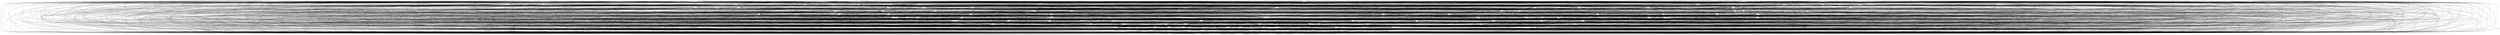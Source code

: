 graph g {0;1;2;3;4;5;6;7;8;9;10;11;12;13;14;15;16;17;18;19;20;21;22;23;24;25;26;27;28;29;30;31;32;33;34;35;36;37;38;39;40;41;42;43;44;45;46;47;48;49;50;51;52;53;54;55;56;57;58;59;60;61;62;63;64;65;66;67;68;69;70;71;72;73;74;75;76;77;78;79;80;81;82;83;84;85;86;87;88;89;90;91;92;93;94;95;96;97;98;99;100;101;102;103;104;105;106;107;108;109;110;111;112;113;114;115;116;117;118;119;120;121;0 -- 11;0 -- 13;0 -- 17;0 -- 18;0 -- 19;0 -- 21;0 -- 22;0 -- 23;0 -- 25;0 -- 26;0 -- 27;0 -- 31;0 -- 33;0 -- 35;0 -- 39;0 -- 40;0 -- 41;0 -- 43;0 -- 44;0 -- 46;0 -- 50;0 -- 51;0 -- 52;0 -- 54;0 -- 56;0 -- 58;0 -- 59;0 -- 60;0 -- 64;0 -- 68;0 -- 72;0 -- 73;0 -- 74;0 -- 76;0 -- 79;0 -- 83;0 -- 84;0 -- 85;0 -- 87;0 -- 90;0 -- 94;0 -- 95;0 -- 96;0 -- 98;0 -- 100;0 -- 102;0 -- 103;0 -- 104;0 -- 108;0 -- 112;0 -- 116;0 -- 117;0 -- 118;0 -- 120;0 -- 121;1 -- 11;1 -- 12;1 -- 14;1 -- 18;1 -- 19;1 -- 20;1 -- 23;1 -- 24;1 -- 26;1 -- 27;1 -- 28;1 -- 32;1 -- 33;1 -- 34;1 -- 36;1 -- 40;1 -- 41;1 -- 42;1 -- 44;1 -- 45;1 -- 47;1 -- 51;1 -- 52;1 -- 53;1 -- 57;1 -- 59;1 -- 60;1 -- 61;1 -- 65;1 -- 66;1 -- 69;1 -- 73;1 -- 74;1 -- 75;1 -- 77;1 -- 80;1 -- 84;1 -- 85;1 -- 86;1 -- 88;1 -- 91;1 -- 95;1 -- 96;1 -- 97;1 -- 101;1 -- 103;1 -- 104;1 -- 105;1 -- 109;1 -- 110;1 -- 113;1 -- 117;1 -- 118;1 -- 119;1 -- 121;2 -- 12;2 -- 13;2 -- 15;2 -- 19;2 -- 20;2 -- 21;2 -- 22;2 -- 24;2 -- 25;2 -- 27;2 -- 28;2 -- 29;2 -- 34;2 -- 35;2 -- 37;2 -- 41;2 -- 42;2 -- 43;2 -- 45;2 -- 46;2 -- 48;2 -- 52;2 -- 53;2 -- 54;2 -- 55;2 -- 58;2 -- 60;2 -- 61;2 -- 62;2 -- 67;2 -- 70;2 -- 74;2 -- 75;2 -- 76;2 -- 78;2 -- 81;2 -- 85;2 -- 86;2 -- 87;2 -- 89;2 -- 92;2 -- 96;2 -- 97;2 -- 98;2 -- 99;2 -- 102;2 -- 104;2 -- 105;2 -- 106;2 -- 111;2 -- 114;2 -- 118;2 -- 119;2 -- 120;2 -- 121;3 -- 11;3 -- 13;3 -- 14;3 -- 16;3 -- 20;3 -- 21;3 -- 23;3 -- 25;3 -- 26;3 -- 28;3 -- 29;3 -- 30;3 -- 33;3 -- 35;3 -- 36;3 -- 38;3 -- 42;3 -- 43;3 -- 44;3 -- 46;3 -- 47;3 -- 49;3 -- 53;3 -- 54;3 -- 56;3 -- 59;3 -- 61;3 -- 62;3 -- 63;3 -- 66;3 -- 68;3 -- 71;3 -- 75;3 -- 76;3 -- 77;3 -- 79;3 -- 82;3 -- 86;3 -- 87;3 -- 88;3 -- 90;3 -- 93;3 -- 97;3 -- 98;3 -- 100;3 -- 103;3 -- 105;3 -- 106;3 -- 107;3 -- 110;3 -- 112;3 -- 115;3 -- 119;3 -- 120;3 -- 121;4 -- 11;4 -- 12;4 -- 14;4 -- 15;4 -- 17;4 -- 21;4 -- 24;4 -- 26;4 -- 27;4 -- 29;4 -- 30;4 -- 31;4 -- 33;4 -- 34;4 -- 36;4 -- 37;4 -- 39;4 -- 43;4 -- 44;4 -- 45;4 -- 47;4 -- 48;4 -- 50;4 -- 54;4 -- 57;4 -- 60;4 -- 62;4 -- 63;4 -- 64;4 -- 66;4 -- 67;4 -- 69;4 -- 72;4 -- 76;4 -- 77;4 -- 78;4 -- 80;4 -- 83;4 -- 87;4 -- 88;4 -- 89;4 -- 91;4 -- 94;4 -- 98;4 -- 101;4 -- 104;4 -- 106;4 -- 107;4 -- 108;4 -- 110;4 -- 111;4 -- 113;4 -- 116;4 -- 120;4 -- 121;5 -- 11;5 -- 12;5 -- 13;5 -- 15;5 -- 16;5 -- 18;5 -- 25;5 -- 27;5 -- 28;5 -- 30;5 -- 31;5 -- 32;5 -- 33;5 -- 34;5 -- 35;5 -- 37;5 -- 38;5 -- 40;5 -- 44;5 -- 45;5 -- 46;5 -- 48;5 -- 49;5 -- 51;5 -- 58;5 -- 61;5 -- 63;5 -- 64;5 -- 65;5 -- 66;5 -- 67;5 -- 68;5 -- 70;5 -- 73;5 -- 77;5 -- 78;5 -- 79;5 -- 81;5 -- 84;5 -- 88;5 -- 89;5 -- 90;5 -- 92;5 -- 95;5 -- 102;5 -- 105;5 -- 107;5 -- 108;5 -- 109;5 -- 110;5 -- 111;5 -- 112;5 -- 114;5 -- 117;5 -- 121;6 -- 12;6 -- 13;6 -- 14;6 -- 16;6 -- 17;6 -- 19;6 -- 22;6 -- 26;6 -- 28;6 -- 29;6 -- 31;6 -- 32;6 -- 34;6 -- 35;6 -- 36;6 -- 38;6 -- 39;6 -- 41;6 -- 45;6 -- 46;6 -- 47;6 -- 49;6 -- 50;6 -- 52;6 -- 55;6 -- 59;6 -- 62;6 -- 64;6 -- 65;6 -- 67;6 -- 68;6 -- 69;6 -- 71;6 -- 74;6 -- 78;6 -- 79;6 -- 80;6 -- 82;6 -- 85;6 -- 89;6 -- 90;6 -- 91;6 -- 93;6 -- 96;6 -- 99;6 -- 103;6 -- 106;6 -- 108;6 -- 109;6 -- 111;6 -- 112;6 -- 113;6 -- 115;6 -- 118;6 -- 121;7 -- 13;7 -- 14;7 -- 15;7 -- 17;7 -- 18;7 -- 20;7 -- 22;7 -- 23;7 -- 27;7 -- 29;7 -- 30;7 -- 32;7 -- 35;7 -- 36;7 -- 37;7 -- 39;7 -- 40;7 -- 42;7 -- 46;7 -- 47;7 -- 48;7 -- 50;7 -- 51;7 -- 53;7 -- 55;7 -- 56;7 -- 60;7 -- 63;7 -- 65;7 -- 68;7 -- 69;7 -- 70;7 -- 72;7 -- 75;7 -- 79;7 -- 80;7 -- 81;7 -- 83;7 -- 86;7 -- 90;7 -- 91;7 -- 92;7 -- 94;7 -- 97;7 -- 99;7 -- 100;7 -- 104;7 -- 107;7 -- 109;7 -- 112;7 -- 113;7 -- 114;7 -- 116;7 -- 119;7 -- 121;8 -- 14;8 -- 15;8 -- 16;8 -- 18;8 -- 19;8 -- 21;8 -- 22;8 -- 23;8 -- 24;8 -- 28;8 -- 30;8 -- 31;8 -- 36;8 -- 37;8 -- 38;8 -- 40;8 -- 41;8 -- 43;8 -- 47;8 -- 48;8 -- 49;8 -- 51;8 -- 52;8 -- 54;8 -- 55;8 -- 56;8 -- 57;8 -- 61;8 -- 64;8 -- 69;8 -- 70;8 -- 71;8 -- 73;8 -- 76;8 -- 80;8 -- 81;8 -- 82;8 -- 84;8 -- 87;8 -- 91;8 -- 92;8 -- 93;8 -- 95;8 -- 98;8 -- 99;8 -- 100;8 -- 101;8 -- 105;8 -- 108;8 -- 113;8 -- 114;8 -- 115;8 -- 117;8 -- 120;8 -- 121;9 -- 11;9 -- 15;9 -- 16;9 -- 17;9 -- 19;9 -- 20;9 -- 23;9 -- 24;9 -- 25;9 -- 29;9 -- 31;9 -- 32;9 -- 33;9 -- 37;9 -- 38;9 -- 39;9 -- 41;9 -- 42;9 -- 44;9 -- 48;9 -- 49;9 -- 50;9 -- 52;9 -- 53;9 -- 56;9 -- 57;9 -- 58;9 -- 62;9 -- 65;9 -- 66;9 -- 70;9 -- 71;9 -- 72;9 -- 74;9 -- 77;9 -- 81;9 -- 82;9 -- 83;9 -- 85;9 -- 88;9 -- 92;9 -- 93;9 -- 94;9 -- 96;9 -- 100;9 -- 101;9 -- 102;9 -- 106;9 -- 109;9 -- 110;9 -- 114;9 -- 115;9 -- 116;9 -- 118;9 -- 121;10 -- 12;10 -- 16;10 -- 17;10 -- 18;10 -- 20;10 -- 21;10 -- 22;10 -- 24;10 -- 25;10 -- 26;10 -- 30;10 -- 32;10 -- 34;10 -- 38;10 -- 39;10 -- 40;10 -- 42;10 -- 43;10 -- 45;10 -- 49;10 -- 50;10 -- 51;10 -- 53;10 -- 54;10 -- 55;10 -- 57;10 -- 58;10 -- 59;10 -- 63;10 -- 67;10 -- 71;10 -- 72;10 -- 73;10 -- 75;10 -- 78;10 -- 82;10 -- 83;10 -- 84;10 -- 86;10 -- 89;10 -- 93;10 -- 94;10 -- 95;10 -- 97;10 -- 99;10 -- 101;10 -- 102;10 -- 103;10 -- 107;10 -- 111;10 -- 115;10 -- 116;10 -- 117;10 -- 119;10 -- 121;11 -- 22;11 -- 24;11 -- 28;11 -- 29;11 -- 30;11 -- 32;11 -- 33;11 -- 34;11 -- 36;11 -- 37;11 -- 38;11 -- 42;11 -- 44;11 -- 46;11 -- 50;11 -- 51;11 -- 52;11 -- 54;11 -- 56;11 -- 58;11 -- 59;11 -- 60;11 -- 64;11 -- 67;11 -- 69;11 -- 70;11 -- 71;11 -- 75;11 -- 79;11 -- 83;11 -- 84;11 -- 85;11 -- 87;11 -- 90;11 -- 94;11 -- 95;11 -- 96;11 -- 98;11 -- 101;11 -- 105;11 -- 106;11 -- 107;11 -- 109;11 -- 111;11 -- 113;11 -- 114;11 -- 115;11 -- 119;11 -- 121;12 -- 22;12 -- 23;12 -- 25;12 -- 29;12 -- 30;12 -- 31;12 -- 34;12 -- 35;12 -- 37;12 -- 38;12 -- 39;12 -- 43;12 -- 44;12 -- 45;12 -- 47;12 -- 51;12 -- 52;12 -- 53;12 -- 57;12 -- 59;12 -- 60;12 -- 61;12 -- 65;12 -- 68;12 -- 70;12 -- 71;12 -- 72;12 -- 76;12 -- 77;12 -- 80;12 -- 84;12 -- 85;12 -- 86;12 -- 88;12 -- 91;12 -- 95;12 -- 96;12 -- 97;12 -- 99;12 -- 102;12 -- 106;12 -- 107;12 -- 108;12 -- 112;12 -- 114;12 -- 115;12 -- 116;12 -- 120;12 -- 121;13 -- 23;13 -- 24;13 -- 26;13 -- 30;13 -- 31;13 -- 32;13 -- 33;13 -- 35;13 -- 36;13 -- 38;13 -- 39;13 -- 40;13 -- 45;13 -- 46;13 -- 48;13 -- 52;13 -- 53;13 -- 54;13 -- 55;13 -- 58;13 -- 60;13 -- 61;13 -- 62;13 -- 66;13 -- 69;13 -- 71;13 -- 72;13 -- 73;13 -- 78;13 -- 81;13 -- 85;13 -- 86;13 -- 87;13 -- 89;13 -- 92;13 -- 96;13 -- 97;13 -- 98;13 -- 100;13 -- 103;13 -- 107;13 -- 108;13 -- 109;13 -- 110;13 -- 113;13 -- 115;13 -- 116;13 -- 117;13 -- 121;14 -- 22;14 -- 24;14 -- 25;14 -- 27;14 -- 31;14 -- 32;14 -- 34;14 -- 36;14 -- 37;14 -- 39;14 -- 40;14 -- 41;14 -- 44;14 -- 46;14 -- 47;14 -- 49;14 -- 53;14 -- 54;14 -- 56;14 -- 59;14 -- 61;14 -- 62;14 -- 63;14 -- 67;14 -- 70;14 -- 72;14 -- 73;14 -- 74;14 -- 77;14 -- 79;14 -- 82;14 -- 86;14 -- 87;14 -- 88;14 -- 90;14 -- 93;14 -- 97;14 -- 98;14 -- 99;14 -- 101;14 -- 104;14 -- 108;14 -- 109;14 -- 111;14 -- 114;14 -- 116;14 -- 117;14 -- 118;14 -- 121;15 -- 22;15 -- 23;15 -- 25;15 -- 26;15 -- 28;15 -- 32;15 -- 35;15 -- 37;15 -- 38;15 -- 40;15 -- 41;15 -- 42;15 -- 44;15 -- 45;15 -- 47;15 -- 48;15 -- 50;15 -- 54;15 -- 57;15 -- 60;15 -- 62;15 -- 63;15 -- 64;15 -- 68;15 -- 71;15 -- 73;15 -- 74;15 -- 75;15 -- 77;15 -- 78;15 -- 80;15 -- 83;15 -- 87;15 -- 88;15 -- 89;15 -- 91;15 -- 94;15 -- 98;15 -- 99;15 -- 100;15 -- 102;15 -- 105;15 -- 109;15 -- 112;15 -- 115;15 -- 117;15 -- 118;15 -- 119;15 -- 121;16 -- 22;16 -- 23;16 -- 24;16 -- 26;16 -- 27;16 -- 29;16 -- 36;16 -- 38;16 -- 39;16 -- 41;16 -- 42;16 -- 43;16 -- 44;16 -- 45;16 -- 46;16 -- 48;16 -- 49;16 -- 51;16 -- 58;16 -- 61;16 -- 63;16 -- 64;16 -- 65;16 -- 69;16 -- 72;16 -- 74;16 -- 75;16 -- 76;16 -- 77;16 -- 78;16 -- 79;16 -- 81;16 -- 84;16 -- 88;16 -- 89;16 -- 90;16 -- 92;16 -- 95;16 -- 99;16 -- 100;16 -- 101;16 -- 103;16 -- 106;16 -- 113;16 -- 116;16 -- 118;16 -- 119;16 -- 120;16 -- 121;17 -- 23;17 -- 24;17 -- 25;17 -- 27;17 -- 28;17 -- 30;17 -- 33;17 -- 37;17 -- 39;17 -- 40;17 -- 42;17 -- 43;17 -- 45;17 -- 46;17 -- 47;17 -- 49;17 -- 50;17 -- 52;17 -- 55;17 -- 59;17 -- 62;17 -- 64;17 -- 65;17 -- 66;17 -- 70;17 -- 73;17 -- 75;17 -- 76;17 -- 78;17 -- 79;17 -- 80;17 -- 82;17 -- 85;17 -- 89;17 -- 90;17 -- 91;17 -- 93;17 -- 96;17 -- 100;17 -- 101;17 -- 102;17 -- 104;17 -- 107;17 -- 110;17 -- 114;17 -- 117;17 -- 119;17 -- 120;17 -- 121;18 -- 24;18 -- 25;18 -- 26;18 -- 28;18 -- 29;18 -- 31;18 -- 33;18 -- 34;18 -- 38;18 -- 40;18 -- 41;18 -- 43;18 -- 46;18 -- 47;18 -- 48;18 -- 50;18 -- 51;18 -- 53;18 -- 55;18 -- 56;18 -- 60;18 -- 63;18 -- 65;18 -- 66;18 -- 67;18 -- 71;18 -- 74;18 -- 76;18 -- 79;18 -- 80;18 -- 81;18 -- 83;18 -- 86;18 -- 90;18 -- 91;18 -- 92;18 -- 94;18 -- 97;18 -- 101;18 -- 102;18 -- 103;18 -- 105;18 -- 108;18 -- 110;18 -- 111;18 -- 115;18 -- 118;18 -- 120;18 -- 121;19 -- 25;19 -- 26;19 -- 27;19 -- 29;19 -- 30;19 -- 32;19 -- 33;19 -- 34;19 -- 35;19 -- 39;19 -- 41;19 -- 42;19 -- 47;19 -- 48;19 -- 49;19 -- 51;19 -- 52;19 -- 54;19 -- 55;19 -- 56;19 -- 57;19 -- 61;19 -- 64;19 -- 66;19 -- 67;19 -- 68;19 -- 72;19 -- 75;19 -- 80;19 -- 81;19 -- 82;19 -- 84;19 -- 87;19 -- 91;19 -- 92;19 -- 93;19 -- 95;19 -- 98;19 -- 102;19 -- 103;19 -- 104;19 -- 106;19 -- 109;19 -- 110;19 -- 111;19 -- 112;19 -- 116;19 -- 119;19 -- 121;20 -- 22;20 -- 26;20 -- 27;20 -- 28;20 -- 30;20 -- 31;20 -- 34;20 -- 35;20 -- 36;20 -- 40;20 -- 42;20 -- 43;20 -- 44;20 -- 48;20 -- 49;20 -- 50;20 -- 52;20 -- 53;20 -- 56;20 -- 57;20 -- 58;20 -- 62;20 -- 65;20 -- 67;20 -- 68;20 -- 69;20 -- 73;20 -- 76;20 -- 77;20 -- 81;20 -- 82;20 -- 83;20 -- 85;20 -- 88;20 -- 92;20 -- 93;20 -- 94;20 -- 96;20 -- 99;20 -- 103;20 -- 104;20 -- 105;20 -- 107;20 -- 111;20 -- 112;20 -- 113;20 -- 117;20 -- 120;20 -- 121;21 -- 23;21 -- 27;21 -- 28;21 -- 29;21 -- 31;21 -- 32;21 -- 33;21 -- 35;21 -- 36;21 -- 37;21 -- 41;21 -- 43;21 -- 45;21 -- 49;21 -- 50;21 -- 51;21 -- 53;21 -- 54;21 -- 55;21 -- 57;21 -- 58;21 -- 59;21 -- 63;21 -- 66;21 -- 68;21 -- 69;21 -- 70;21 -- 74;21 -- 78;21 -- 82;21 -- 83;21 -- 84;21 -- 86;21 -- 89;21 -- 93;21 -- 94;21 -- 95;21 -- 97;21 -- 100;21 -- 104;21 -- 105;21 -- 106;21 -- 108;21 -- 110;21 -- 112;21 -- 113;21 -- 114;21 -- 118;21 -- 121;22 -- 33;22 -- 35;22 -- 39;22 -- 40;22 -- 41;22 -- 43;22 -- 44;22 -- 45;22 -- 47;22 -- 48;22 -- 49;22 -- 53;22 -- 56;22 -- 58;22 -- 59;22 -- 60;22 -- 64;22 -- 67;22 -- 69;22 -- 70;22 -- 71;22 -- 75;22 -- 78;22 -- 80;22 -- 81;22 -- 82;22 -- 86;22 -- 90;22 -- 94;22 -- 95;22 -- 96;22 -- 98;22 -- 101;22 -- 105;22 -- 106;22 -- 107;22 -- 109;22 -- 112;22 -- 116;22 -- 117;22 -- 118;22 -- 120;22 -- 121;23 -- 33;23 -- 34;23 -- 36;23 -- 40;23 -- 41;23 -- 42;23 -- 45;23 -- 46;23 -- 48;23 -- 49;23 -- 50;23 -- 54;23 -- 57;23 -- 59;23 -- 60;23 -- 61;23 -- 65;23 -- 68;23 -- 70;23 -- 71;23 -- 72;23 -- 76;23 -- 79;23 -- 81;23 -- 82;23 -- 83;23 -- 87;23 -- 88;23 -- 91;23 -- 95;23 -- 96;23 -- 97;23 -- 99;23 -- 102;23 -- 106;23 -- 107;23 -- 108;23 -- 110;23 -- 113;23 -- 117;23 -- 118;23 -- 119;23 -- 121;24 -- 34;24 -- 35;24 -- 37;24 -- 41;24 -- 42;24 -- 43;24 -- 44;24 -- 46;24 -- 47;24 -- 49;24 -- 50;24 -- 51;24 -- 55;24 -- 58;24 -- 60;24 -- 61;24 -- 62;24 -- 66;24 -- 69;24 -- 71;24 -- 72;24 -- 73;24 -- 77;24 -- 80;24 -- 82;24 -- 83;24 -- 84;24 -- 89;24 -- 92;24 -- 96;24 -- 97;24 -- 98;24 -- 100;24 -- 103;24 -- 107;24 -- 108;24 -- 109;24 -- 111;24 -- 114;24 -- 118;24 -- 119;24 -- 120;24 -- 121;25 -- 33;25 -- 35;25 -- 36;25 -- 38;25 -- 42;25 -- 43;25 -- 45;25 -- 47;25 -- 48;25 -- 50;25 -- 51;25 -- 52;25 -- 56;25 -- 59;25 -- 61;25 -- 62;25 -- 63;25 -- 67;25 -- 70;25 -- 72;25 -- 73;25 -- 74;25 -- 78;25 -- 81;25 -- 83;25 -- 84;25 -- 85;25 -- 88;25 -- 90;25 -- 93;25 -- 97;25 -- 98;25 -- 99;25 -- 101;25 -- 104;25 -- 108;25 -- 109;25 -- 110;25 -- 112;25 -- 115;25 -- 119;25 -- 120;25 -- 121;26 -- 33;26 -- 34;26 -- 36;26 -- 37;26 -- 39;26 -- 43;26 -- 46;26 -- 48;26 -- 49;26 -- 51;26 -- 52;26 -- 53;26 -- 57;26 -- 60;26 -- 62;26 -- 63;26 -- 64;26 -- 68;26 -- 71;26 -- 73;26 -- 74;26 -- 75;26 -- 79;26 -- 82;26 -- 84;26 -- 85;26 -- 86;26 -- 88;26 -- 89;26 -- 91;26 -- 94;26 -- 98;26 -- 99;26 -- 100;26 -- 102;26 -- 105;26 -- 109;26 -- 110;26 -- 111;26 -- 113;26 -- 116;26 -- 120;26 -- 121;27 -- 33;27 -- 34;27 -- 35;27 -- 37;27 -- 38;27 -- 40;27 -- 47;27 -- 49;27 -- 50;27 -- 52;27 -- 53;27 -- 54;27 -- 58;27 -- 61;27 -- 63;27 -- 64;27 -- 65;27 -- 69;27 -- 72;27 -- 74;27 -- 75;27 -- 76;27 -- 80;27 -- 83;27 -- 85;27 -- 86;27 -- 87;27 -- 88;27 -- 89;27 -- 90;27 -- 92;27 -- 95;27 -- 99;27 -- 100;27 -- 101;27 -- 103;27 -- 106;27 -- 110;27 -- 111;27 -- 112;27 -- 114;27 -- 117;27 -- 121;28 -- 34;28 -- 35;28 -- 36;28 -- 38;28 -- 39;28 -- 41;28 -- 44;28 -- 48;28 -- 50;28 -- 51;28 -- 53;28 -- 54;28 -- 55;28 -- 59;28 -- 62;28 -- 64;28 -- 65;28 -- 66;28 -- 70;28 -- 73;28 -- 75;28 -- 76;28 -- 77;28 -- 81;28 -- 84;28 -- 86;28 -- 87;28 -- 89;28 -- 90;28 -- 91;28 -- 93;28 -- 96;28 -- 100;28 -- 101;28 -- 102;28 -- 104;28 -- 107;28 -- 111;28 -- 112;28 -- 113;28 -- 115;28 -- 118;28 -- 121;29 -- 35;29 -- 36;29 -- 37;29 -- 39;29 -- 40;29 -- 42;29 -- 44;29 -- 45;29 -- 49;29 -- 51;29 -- 52;29 -- 54;29 -- 55;29 -- 56;29 -- 60;29 -- 63;29 -- 65;29 -- 66;29 -- 67;29 -- 71;29 -- 74;29 -- 76;29 -- 77;29 -- 78;29 -- 82;29 -- 85;29 -- 87;29 -- 90;29 -- 91;29 -- 92;29 -- 94;29 -- 97;29 -- 101;29 -- 102;29 -- 103;29 -- 105;29 -- 108;29 -- 112;29 -- 113;29 -- 114;29 -- 116;29 -- 119;29 -- 121;30 -- 36;30 -- 37;30 -- 38;30 -- 40;30 -- 41;30 -- 43;30 -- 44;30 -- 45;30 -- 46;30 -- 50;30 -- 52;30 -- 53;30 -- 55;30 -- 56;30 -- 57;30 -- 61;30 -- 64;30 -- 66;30 -- 67;30 -- 68;30 -- 72;30 -- 75;30 -- 77;30 -- 78;30 -- 79;30 -- 83;30 -- 86;30 -- 91;30 -- 92;30 -- 93;30 -- 95;30 -- 98;30 -- 102;30 -- 103;30 -- 104;30 -- 106;30 -- 109;30 -- 113;30 -- 114;30 -- 115;30 -- 117;30 -- 120;30 -- 121;31 -- 33;31 -- 37;31 -- 38;31 -- 39;31 -- 41;31 -- 42;31 -- 45;31 -- 46;31 -- 47;31 -- 51;31 -- 53;31 -- 54;31 -- 56;31 -- 57;31 -- 58;31 -- 62;31 -- 65;31 -- 67;31 -- 68;31 -- 69;31 -- 73;31 -- 76;31 -- 78;31 -- 79;31 -- 80;31 -- 84;31 -- 87;31 -- 88;31 -- 92;31 -- 93;31 -- 94;31 -- 96;31 -- 99;31 -- 103;31 -- 104;31 -- 105;31 -- 107;31 -- 110;31 -- 114;31 -- 115;31 -- 116;31 -- 118;31 -- 121;32 -- 34;32 -- 38;32 -- 39;32 -- 40;32 -- 42;32 -- 43;32 -- 44;32 -- 46;32 -- 47;32 -- 48;32 -- 52;32 -- 54;32 -- 55;32 -- 57;32 -- 58;32 -- 59;32 -- 63;32 -- 66;32 -- 68;32 -- 69;32 -- 70;32 -- 74;32 -- 77;32 -- 79;32 -- 80;32 -- 81;32 -- 85;32 -- 89;32 -- 93;32 -- 94;32 -- 95;32 -- 97;32 -- 100;32 -- 104;32 -- 105;32 -- 106;32 -- 108;32 -- 111;32 -- 115;32 -- 116;32 -- 117;32 -- 119;32 -- 121;33 -- 44;33 -- 46;33 -- 50;33 -- 51;33 -- 52;33 -- 54;33 -- 57;33 -- 61;33 -- 62;33 -- 63;33 -- 65;33 -- 67;33 -- 69;33 -- 70;33 -- 71;33 -- 75;33 -- 78;33 -- 80;33 -- 81;33 -- 82;33 -- 86;33 -- 89;33 -- 91;33 -- 92;33 -- 93;33 -- 97;33 -- 101;33 -- 105;33 -- 106;33 -- 107;33 -- 109;33 -- 112;33 -- 116;33 -- 117;33 -- 118;33 -- 120;33 -- 121;34 -- 44;34 -- 45;34 -- 47;34 -- 51;34 -- 52;34 -- 53;34 -- 55;34 -- 58;34 -- 62;34 -- 63;34 -- 64;34 -- 68;34 -- 70;34 -- 71;34 -- 72;34 -- 76;34 -- 79;34 -- 81;34 -- 82;34 -- 83;34 -- 87;34 -- 90;34 -- 92;34 -- 93;34 -- 94;34 -- 98;34 -- 99;34 -- 102;34 -- 106;34 -- 107;34 -- 108;34 -- 110;34 -- 113;34 -- 117;34 -- 118;34 -- 119;34 -- 121;35 -- 45;35 -- 46;35 -- 48;35 -- 52;35 -- 53;35 -- 54;35 -- 56;35 -- 59;35 -- 63;35 -- 64;35 -- 65;35 -- 66;35 -- 69;35 -- 71;35 -- 72;35 -- 73;35 -- 77;35 -- 80;35 -- 82;35 -- 83;35 -- 84;35 -- 88;35 -- 91;35 -- 93;35 -- 94;35 -- 95;35 -- 100;35 -- 103;35 -- 107;35 -- 108;35 -- 109;35 -- 111;35 -- 114;35 -- 118;35 -- 119;35 -- 120;35 -- 121;36 -- 44;36 -- 46;36 -- 47;36 -- 49;36 -- 53;36 -- 54;36 -- 55;36 -- 57;36 -- 60;36 -- 64;36 -- 65;36 -- 67;36 -- 70;36 -- 72;36 -- 73;36 -- 74;36 -- 78;36 -- 81;36 -- 83;36 -- 84;36 -- 85;36 -- 89;36 -- 92;36 -- 94;36 -- 95;36 -- 96;36 -- 99;36 -- 101;36 -- 104;36 -- 108;36 -- 109;36 -- 110;36 -- 112;36 -- 115;36 -- 119;36 -- 120;36 -- 121;37 -- 44;37 -- 45;37 -- 47;37 -- 48;37 -- 50;37 -- 54;37 -- 55;37 -- 56;37 -- 58;37 -- 61;37 -- 65;37 -- 68;37 -- 71;37 -- 73;37 -- 74;37 -- 75;37 -- 79;37 -- 82;37 -- 84;37 -- 85;37 -- 86;37 -- 90;37 -- 93;37 -- 95;37 -- 96;37 -- 97;37 -- 99;37 -- 100;37 -- 102;37 -- 105;37 -- 109;37 -- 110;37 -- 111;37 -- 113;37 -- 116;37 -- 120;37 -- 121;38 -- 44;38 -- 45;38 -- 46;38 -- 48;38 -- 49;38 -- 51;38 -- 55;38 -- 56;38 -- 57;38 -- 59;38 -- 62;38 -- 69;38 -- 72;38 -- 74;38 -- 75;38 -- 76;38 -- 80;38 -- 83;38 -- 85;38 -- 86;38 -- 87;38 -- 91;38 -- 94;38 -- 96;38 -- 97;38 -- 98;38 -- 99;38 -- 100;38 -- 101;38 -- 103;38 -- 106;38 -- 110;38 -- 111;38 -- 112;38 -- 114;38 -- 117;38 -- 121;39 -- 45;39 -- 46;39 -- 47;39 -- 49;39 -- 50;39 -- 52;39 -- 56;39 -- 57;39 -- 58;39 -- 60;39 -- 63;39 -- 66;39 -- 70;39 -- 73;39 -- 75;39 -- 76;39 -- 77;39 -- 81;39 -- 84;39 -- 86;39 -- 87;39 -- 88;39 -- 92;39 -- 95;39 -- 97;39 -- 98;39 -- 100;39 -- 101;39 -- 102;39 -- 104;39 -- 107;39 -- 111;39 -- 112;39 -- 113;39 -- 115;39 -- 118;39 -- 121;40 -- 46;40 -- 47;40 -- 48;40 -- 50;40 -- 51;40 -- 53;40 -- 57;40 -- 58;40 -- 59;40 -- 61;40 -- 64;40 -- 66;40 -- 67;40 -- 71;40 -- 74;40 -- 76;40 -- 77;40 -- 78;40 -- 82;40 -- 85;40 -- 87;40 -- 88;40 -- 89;40 -- 93;40 -- 96;40 -- 98;40 -- 101;40 -- 102;40 -- 103;40 -- 105;40 -- 108;40 -- 112;40 -- 113;40 -- 114;40 -- 116;40 -- 119;40 -- 121;41 -- 47;41 -- 48;41 -- 49;41 -- 51;41 -- 52;41 -- 54;41 -- 58;41 -- 59;41 -- 60;41 -- 62;41 -- 65;41 -- 66;41 -- 67;41 -- 68;41 -- 72;41 -- 75;41 -- 77;41 -- 78;41 -- 79;41 -- 83;41 -- 86;41 -- 88;41 -- 89;41 -- 90;41 -- 94;41 -- 97;41 -- 102;41 -- 103;41 -- 104;41 -- 106;41 -- 109;41 -- 113;41 -- 114;41 -- 115;41 -- 117;41 -- 120;41 -- 121;42 -- 44;42 -- 48;42 -- 49;42 -- 50;42 -- 52;42 -- 53;42 -- 55;42 -- 59;42 -- 60;42 -- 61;42 -- 63;42 -- 67;42 -- 68;42 -- 69;42 -- 73;42 -- 76;42 -- 78;42 -- 79;42 -- 80;42 -- 84;42 -- 87;42 -- 89;42 -- 90;42 -- 91;42 -- 95;42 -- 98;42 -- 99;42 -- 103;42 -- 104;42 -- 105;42 -- 107;42 -- 110;42 -- 114;42 -- 115;42 -- 116;42 -- 118;42 -- 121;43 -- 45;43 -- 49;43 -- 50;43 -- 51;43 -- 53;43 -- 54;43 -- 56;43 -- 60;43 -- 61;43 -- 62;43 -- 64;43 -- 66;43 -- 68;43 -- 69;43 -- 70;43 -- 74;43 -- 77;43 -- 79;43 -- 80;43 -- 81;43 -- 85;43 -- 88;43 -- 90;43 -- 91;43 -- 92;43 -- 96;43 -- 100;43 -- 104;43 -- 105;43 -- 106;43 -- 108;43 -- 111;43 -- 115;43 -- 116;43 -- 117;43 -- 119;43 -- 121;44 -- 56;44 -- 58;44 -- 59;44 -- 60;44 -- 64;44 -- 68;44 -- 72;44 -- 73;44 -- 74;44 -- 76;44 -- 78;44 -- 80;44 -- 81;44 -- 82;44 -- 86;44 -- 89;44 -- 91;44 -- 92;44 -- 93;44 -- 97;44 -- 100;44 -- 102;44 -- 103;44 -- 104;44 -- 108;44 -- 112;44 -- 116;44 -- 117;44 -- 118;44 -- 120;44 -- 121;45 -- 57;45 -- 59;45 -- 60;45 -- 61;45 -- 65;45 -- 66;45 -- 69;45 -- 73;45 -- 74;45 -- 75;45 -- 79;45 -- 81;45 -- 82;45 -- 83;45 -- 87;45 -- 90;45 -- 92;45 -- 93;45 -- 94;45 -- 98;45 -- 101;45 -- 103;45 -- 104;45 -- 105;45 -- 109;45 -- 110;45 -- 113;45 -- 117;45 -- 118;45 -- 119;45 -- 121;46 -- 55;46 -- 58;46 -- 60;46 -- 61;46 -- 62;46 -- 67;46 -- 70;46 -- 74;46 -- 75;46 -- 76;46 -- 77;46 -- 80;46 -- 82;46 -- 83;46 -- 84;46 -- 88;46 -- 91;46 -- 93;46 -- 94;46 -- 95;46 -- 99;46 -- 102;46 -- 104;46 -- 105;46 -- 106;46 -- 111;46 -- 114;46 -- 118;46 -- 119;46 -- 120;46 -- 121;47 -- 56;47 -- 59;47 -- 61;47 -- 62;47 -- 63;47 -- 66;47 -- 68;47 -- 71;47 -- 75;47 -- 76;47 -- 78;47 -- 81;47 -- 83;47 -- 84;47 -- 85;47 -- 89;47 -- 92;47 -- 94;47 -- 95;47 -- 96;47 -- 100;47 -- 103;47 -- 105;47 -- 106;47 -- 107;47 -- 110;47 -- 112;47 -- 115;47 -- 119;47 -- 120;47 -- 121;48 -- 57;48 -- 60;48 -- 62;48 -- 63;48 -- 64;48 -- 66;48 -- 67;48 -- 69;48 -- 72;48 -- 76;48 -- 79;48 -- 82;48 -- 84;48 -- 85;48 -- 86;48 -- 90;48 -- 93;48 -- 95;48 -- 96;48 -- 97;48 -- 101;48 -- 104;48 -- 106;48 -- 107;48 -- 108;48 -- 110;48 -- 111;48 -- 113;48 -- 116;48 -- 120;48 -- 121;49 -- 58;49 -- 61;49 -- 63;49 -- 64;49 -- 65;49 -- 66;49 -- 67;49 -- 68;49 -- 70;49 -- 73;49 -- 80;49 -- 83;49 -- 85;49 -- 86;49 -- 87;49 -- 91;49 -- 94;49 -- 96;49 -- 97;49 -- 98;49 -- 102;49 -- 105;49 -- 107;49 -- 108;49 -- 109;49 -- 110;49 -- 111;49 -- 112;49 -- 114;49 -- 117;49 -- 121;50 -- 55;50 -- 59;50 -- 62;50 -- 64;50 -- 65;50 -- 67;50 -- 68;50 -- 69;50 -- 71;50 -- 74;50 -- 77;50 -- 81;50 -- 84;50 -- 86;50 -- 87;50 -- 88;50 -- 92;50 -- 95;50 -- 97;50 -- 98;50 -- 99;50 -- 103;50 -- 106;50 -- 108;50 -- 109;50 -- 111;50 -- 112;50 -- 113;50 -- 115;50 -- 118;50 -- 121;51 -- 55;51 -- 56;51 -- 60;51 -- 63;51 -- 65;51 -- 68;51 -- 69;51 -- 70;51 -- 72;51 -- 75;51 -- 77;51 -- 78;51 -- 82;51 -- 85;51 -- 87;51 -- 88;51 -- 89;51 -- 93;51 -- 96;51 -- 98;51 -- 99;51 -- 100;51 -- 104;51 -- 107;51 -- 109;51 -- 112;51 -- 113;51 -- 114;51 -- 116;51 -- 119;51 -- 121;52 -- 55;52 -- 56;52 -- 57;52 -- 61;52 -- 64;52 -- 69;52 -- 70;52 -- 71;52 -- 73;52 -- 76;52 -- 77;52 -- 78;52 -- 79;52 -- 83;52 -- 86;52 -- 88;52 -- 89;52 -- 90;52 -- 94;52 -- 97;52 -- 99;52 -- 100;52 -- 101;52 -- 105;52 -- 108;52 -- 113;52 -- 114;52 -- 115;52 -- 117;52 -- 120;52 -- 121;53 -- 56;53 -- 57;53 -- 58;53 -- 62;53 -- 65;53 -- 66;53 -- 70;53 -- 71;53 -- 72;53 -- 74;53 -- 78;53 -- 79;53 -- 80;53 -- 84;53 -- 87;53 -- 89;53 -- 90;53 -- 91;53 -- 95;53 -- 98;53 -- 100;53 -- 101;53 -- 102;53 -- 106;53 -- 109;53 -- 110;53 -- 114;53 -- 115;53 -- 116;53 -- 118;53 -- 121;54 -- 55;54 -- 57;54 -- 58;54 -- 59;54 -- 63;54 -- 67;54 -- 71;54 -- 72;54 -- 73;54 -- 75;54 -- 77;54 -- 79;54 -- 80;54 -- 81;54 -- 85;54 -- 88;54 -- 90;54 -- 91;54 -- 92;54 -- 96;54 -- 99;54 -- 101;54 -- 102;54 -- 103;54 -- 107;54 -- 111;54 -- 115;54 -- 116;54 -- 117;54 -- 119;54 -- 121;55 -- 66;55 -- 68;55 -- 72;55 -- 73;55 -- 74;55 -- 76;55 -- 77;55 -- 78;55 -- 80;55 -- 81;55 -- 82;55 -- 86;55 -- 88;55 -- 90;55 -- 94;55 -- 95;55 -- 96;55 -- 98;55 -- 99;55 -- 101;55 -- 105;55 -- 106;55 -- 107;55 -- 109;55 -- 110;55 -- 112;55 -- 116;55 -- 117;55 -- 118;55 -- 120;56 -- 66;56 -- 67;56 -- 69;56 -- 73;56 -- 74;56 -- 75;56 -- 78;56 -- 79;56 -- 81;56 -- 82;56 -- 83;56 -- 87;56 -- 88;56 -- 89;56 -- 91;56 -- 95;56 -- 96;56 -- 97;56 -- 99;56 -- 100;56 -- 102;56 -- 106;56 -- 107;56 -- 108;56 -- 110;56 -- 111;56 -- 113;56 -- 117;56 -- 118;56 -- 119;57 -- 67;57 -- 68;57 -- 70;57 -- 74;57 -- 75;57 -- 76;57 -- 77;57 -- 79;57 -- 80;57 -- 82;57 -- 83;57 -- 84;57 -- 89;57 -- 90;57 -- 92;57 -- 96;57 -- 97;57 -- 98;57 -- 100;57 -- 101;57 -- 103;57 -- 107;57 -- 108;57 -- 109;57 -- 111;57 -- 112;57 -- 114;57 -- 118;57 -- 119;57 -- 120;58 -- 66;58 -- 68;58 -- 69;58 -- 71;58 -- 75;58 -- 76;58 -- 78;58 -- 80;58 -- 81;58 -- 83;58 -- 84;58 -- 85;58 -- 88;58 -- 90;58 -- 91;58 -- 93;58 -- 97;58 -- 98;58 -- 99;58 -- 101;58 -- 102;58 -- 104;58 -- 108;58 -- 109;58 -- 110;58 -- 112;58 -- 113;58 -- 115;58 -- 119;58 -- 120;59 -- 66;59 -- 67;59 -- 69;59 -- 70;59 -- 72;59 -- 76;59 -- 79;59 -- 81;59 -- 82;59 -- 84;59 -- 85;59 -- 86;59 -- 88;59 -- 89;59 -- 91;59 -- 92;59 -- 94;59 -- 98;59 -- 99;59 -- 100;59 -- 102;59 -- 103;59 -- 105;59 -- 109;59 -- 110;59 -- 111;59 -- 113;59 -- 114;59 -- 116;59 -- 120;60 -- 66;60 -- 67;60 -- 68;60 -- 70;60 -- 71;60 -- 73;60 -- 80;60 -- 82;60 -- 83;60 -- 85;60 -- 86;60 -- 87;60 -- 88;60 -- 89;60 -- 90;60 -- 92;60 -- 93;60 -- 95;60 -- 99;60 -- 100;60 -- 101;60 -- 103;60 -- 104;60 -- 106;60 -- 110;60 -- 111;60 -- 112;60 -- 114;60 -- 115;60 -- 117;61 -- 67;61 -- 68;61 -- 69;61 -- 71;61 -- 72;61 -- 74;61 -- 77;61 -- 81;61 -- 83;61 -- 84;61 -- 86;61 -- 87;61 -- 89;61 -- 90;61 -- 91;61 -- 93;61 -- 94;61 -- 96;61 -- 100;61 -- 101;61 -- 102;61 -- 104;61 -- 105;61 -- 107;61 -- 111;61 -- 112;61 -- 113;61 -- 115;61 -- 116;61 -- 118;62 -- 68;62 -- 69;62 -- 70;62 -- 72;62 -- 73;62 -- 75;62 -- 77;62 -- 78;62 -- 82;62 -- 84;62 -- 85;62 -- 87;62 -- 90;62 -- 91;62 -- 92;62 -- 94;62 -- 95;62 -- 97;62 -- 101;62 -- 102;62 -- 103;62 -- 105;62 -- 106;62 -- 108;62 -- 112;62 -- 113;62 -- 114;62 -- 116;62 -- 117;62 -- 119;63 -- 69;63 -- 70;63 -- 71;63 -- 73;63 -- 74;63 -- 76;63 -- 77;63 -- 78;63 -- 79;63 -- 83;63 -- 85;63 -- 86;63 -- 91;63 -- 92;63 -- 93;63 -- 95;63 -- 96;63 -- 98;63 -- 102;63 -- 103;63 -- 104;63 -- 106;63 -- 107;63 -- 109;63 -- 113;63 -- 114;63 -- 115;63 -- 117;63 -- 118;63 -- 120;64 -- 66;64 -- 70;64 -- 71;64 -- 72;64 -- 74;64 -- 75;64 -- 78;64 -- 79;64 -- 80;64 -- 84;64 -- 86;64 -- 87;64 -- 88;64 -- 92;64 -- 93;64 -- 94;64 -- 96;64 -- 97;64 -- 99;64 -- 103;64 -- 104;64 -- 105;64 -- 107;64 -- 108;64 -- 110;64 -- 114;64 -- 115;64 -- 116;64 -- 118;64 -- 119;65 -- 67;65 -- 71;65 -- 72;65 -- 73;65 -- 75;65 -- 76;65 -- 77;65 -- 79;65 -- 80;65 -- 81;65 -- 85;65 -- 87;65 -- 89;65 -- 93;65 -- 94;65 -- 95;65 -- 97;65 -- 98;65 -- 100;65 -- 104;65 -- 105;65 -- 106;65 -- 108;65 -- 109;65 -- 111;65 -- 115;65 -- 116;65 -- 117;65 -- 119;65 -- 120;66 -- 77;66 -- 79;66 -- 83;66 -- 84;66 -- 85;66 -- 87;66 -- 88;66 -- 89;66 -- 91;66 -- 92;66 -- 93;66 -- 97;66 -- 99;66 -- 101;66 -- 105;66 -- 106;66 -- 107;66 -- 109;66 -- 110;66 -- 112;66 -- 116;66 -- 117;66 -- 118;66 -- 120;67 -- 77;67 -- 78;67 -- 80;67 -- 84;67 -- 85;67 -- 86;67 -- 89;67 -- 90;67 -- 92;67 -- 93;67 -- 94;67 -- 98;67 -- 99;67 -- 100;67 -- 102;67 -- 106;67 -- 107;67 -- 108;67 -- 110;67 -- 111;67 -- 113;67 -- 117;67 -- 118;67 -- 119;68 -- 78;68 -- 79;68 -- 81;68 -- 85;68 -- 86;68 -- 87;68 -- 88;68 -- 90;68 -- 91;68 -- 93;68 -- 94;68 -- 95;68 -- 100;68 -- 101;68 -- 103;68 -- 107;68 -- 108;68 -- 109;68 -- 111;68 -- 112;68 -- 114;68 -- 118;68 -- 119;68 -- 120;69 -- 77;69 -- 79;69 -- 80;69 -- 82;69 -- 86;69 -- 87;69 -- 89;69 -- 91;69 -- 92;69 -- 94;69 -- 95;69 -- 96;69 -- 99;69 -- 101;69 -- 102;69 -- 104;69 -- 108;69 -- 109;69 -- 110;69 -- 112;69 -- 113;69 -- 115;69 -- 119;69 -- 120;70 -- 77;70 -- 78;70 -- 80;70 -- 81;70 -- 83;70 -- 87;70 -- 90;70 -- 92;70 -- 93;70 -- 95;70 -- 96;70 -- 97;70 -- 99;70 -- 100;70 -- 102;70 -- 103;70 -- 105;70 -- 109;70 -- 110;70 -- 111;70 -- 113;70 -- 114;70 -- 116;70 -- 120;71 -- 77;71 -- 78;71 -- 79;71 -- 81;71 -- 82;71 -- 84;71 -- 91;71 -- 93;71 -- 94;71 -- 96;71 -- 97;71 -- 98;71 -- 99;71 -- 100;71 -- 101;71 -- 103;71 -- 104;71 -- 106;71 -- 110;71 -- 111;71 -- 112;71 -- 114;71 -- 115;71 -- 117;72 -- 78;72 -- 79;72 -- 80;72 -- 82;72 -- 83;72 -- 85;72 -- 88;72 -- 92;72 -- 94;72 -- 95;72 -- 97;72 -- 98;72 -- 100;72 -- 101;72 -- 102;72 -- 104;72 -- 105;72 -- 107;72 -- 111;72 -- 112;72 -- 113;72 -- 115;72 -- 116;72 -- 118;73 -- 79;73 -- 80;73 -- 81;73 -- 83;73 -- 84;73 -- 86;73 -- 88;73 -- 89;73 -- 93;73 -- 95;73 -- 96;73 -- 98;73 -- 101;73 -- 102;73 -- 103;73 -- 105;73 -- 106;73 -- 108;73 -- 112;73 -- 113;73 -- 114;73 -- 116;73 -- 117;73 -- 119;74 -- 80;74 -- 81;74 -- 82;74 -- 84;74 -- 85;74 -- 87;74 -- 88;74 -- 89;74 -- 90;74 -- 94;74 -- 96;74 -- 97;74 -- 102;74 -- 103;74 -- 104;74 -- 106;74 -- 107;74 -- 109;74 -- 113;74 -- 114;74 -- 115;74 -- 117;74 -- 118;74 -- 120;75 -- 77;75 -- 81;75 -- 82;75 -- 83;75 -- 85;75 -- 86;75 -- 89;75 -- 90;75 -- 91;75 -- 95;75 -- 97;75 -- 98;75 -- 99;75 -- 103;75 -- 104;75 -- 105;75 -- 107;75 -- 108;75 -- 110;75 -- 114;75 -- 115;75 -- 116;75 -- 118;75 -- 119;76 -- 78;76 -- 82;76 -- 83;76 -- 84;76 -- 86;76 -- 87;76 -- 88;76 -- 90;76 -- 91;76 -- 92;76 -- 96;76 -- 98;76 -- 100;76 -- 104;76 -- 105;76 -- 106;76 -- 108;76 -- 109;76 -- 111;76 -- 115;76 -- 116;76 -- 117;76 -- 119;76 -- 120;77 -- 88;77 -- 90;77 -- 94;77 -- 95;77 -- 96;77 -- 98;77 -- 99;77 -- 100;77 -- 102;77 -- 103;77 -- 104;77 -- 108;77 -- 110;77 -- 112;77 -- 116;77 -- 117;77 -- 118;77 -- 120;78 -- 88;78 -- 89;78 -- 91;78 -- 95;78 -- 96;78 -- 97;78 -- 100;78 -- 101;78 -- 103;78 -- 104;78 -- 105;78 -- 109;78 -- 110;78 -- 111;78 -- 113;78 -- 117;78 -- 118;78 -- 119;79 -- 89;79 -- 90;79 -- 92;79 -- 96;79 -- 97;79 -- 98;79 -- 99;79 -- 101;79 -- 102;79 -- 104;79 -- 105;79 -- 106;79 -- 111;79 -- 112;79 -- 114;79 -- 118;79 -- 119;79 -- 120;80 -- 88;80 -- 90;80 -- 91;80 -- 93;80 -- 97;80 -- 98;80 -- 100;80 -- 102;80 -- 103;80 -- 105;80 -- 106;80 -- 107;80 -- 110;80 -- 112;80 -- 113;80 -- 115;80 -- 119;80 -- 120;81 -- 88;81 -- 89;81 -- 91;81 -- 92;81 -- 94;81 -- 98;81 -- 101;81 -- 103;81 -- 104;81 -- 106;81 -- 107;81 -- 108;81 -- 110;81 -- 111;81 -- 113;81 -- 114;81 -- 116;81 -- 120;82 -- 88;82 -- 89;82 -- 90;82 -- 92;82 -- 93;82 -- 95;82 -- 102;82 -- 104;82 -- 105;82 -- 107;82 -- 108;82 -- 109;82 -- 110;82 -- 111;82 -- 112;82 -- 114;82 -- 115;82 -- 117;83 -- 89;83 -- 90;83 -- 91;83 -- 93;83 -- 94;83 -- 96;83 -- 99;83 -- 103;83 -- 105;83 -- 106;83 -- 108;83 -- 109;83 -- 111;83 -- 112;83 -- 113;83 -- 115;83 -- 116;83 -- 118;84 -- 90;84 -- 91;84 -- 92;84 -- 94;84 -- 95;84 -- 97;84 -- 99;84 -- 100;84 -- 104;84 -- 106;84 -- 107;84 -- 109;84 -- 112;84 -- 113;84 -- 114;84 -- 116;84 -- 117;84 -- 119;85 -- 91;85 -- 92;85 -- 93;85 -- 95;85 -- 96;85 -- 98;85 -- 99;85 -- 100;85 -- 101;85 -- 105;85 -- 107;85 -- 108;85 -- 113;85 -- 114;85 -- 115;85 -- 117;85 -- 118;85 -- 120;86 -- 88;86 -- 92;86 -- 93;86 -- 94;86 -- 96;86 -- 97;86 -- 100;86 -- 101;86 -- 102;86 -- 106;86 -- 108;86 -- 109;86 -- 110;86 -- 114;86 -- 115;86 -- 116;86 -- 118;86 -- 119;87 -- 89;87 -- 93;87 -- 94;87 -- 95;87 -- 97;87 -- 98;87 -- 99;87 -- 101;87 -- 102;87 -- 103;87 -- 107;87 -- 109;87 -- 111;87 -- 115;87 -- 116;87 -- 117;87 -- 119;87 -- 120;88 -- 99;88 -- 101;88 -- 105;88 -- 106;88 -- 107;88 -- 109;88 -- 110;88 -- 111;88 -- 113;88 -- 114;88 -- 115;88 -- 119;89 -- 99;89 -- 100;89 -- 102;89 -- 106;89 -- 107;89 -- 108;89 -- 111;89 -- 112;89 -- 114;89 -- 115;89 -- 116;89 -- 120;90 -- 100;90 -- 101;90 -- 103;90 -- 107;90 -- 108;90 -- 109;90 -- 110;90 -- 112;90 -- 113;90 -- 115;90 -- 116;90 -- 117;91 -- 99;91 -- 101;91 -- 102;91 -- 104;91 -- 108;91 -- 109;91 -- 111;91 -- 113;91 -- 114;91 -- 116;91 -- 117;91 -- 118;92 -- 99;92 -- 100;92 -- 102;92 -- 103;92 -- 105;92 -- 109;92 -- 112;92 -- 114;92 -- 115;92 -- 117;92 -- 118;92 -- 119;93 -- 99;93 -- 100;93 -- 101;93 -- 103;93 -- 104;93 -- 106;93 -- 113;93 -- 115;93 -- 116;93 -- 118;93 -- 119;93 -- 120;94 -- 100;94 -- 101;94 -- 102;94 -- 104;94 -- 105;94 -- 107;94 -- 110;94 -- 114;94 -- 116;94 -- 117;94 -- 119;94 -- 120;95 -- 101;95 -- 102;95 -- 103;95 -- 105;95 -- 106;95 -- 108;95 -- 110;95 -- 111;95 -- 115;95 -- 117;95 -- 118;95 -- 120;96 -- 102;96 -- 103;96 -- 104;96 -- 106;96 -- 107;96 -- 109;96 -- 110;96 -- 111;96 -- 112;96 -- 116;96 -- 118;96 -- 119;97 -- 99;97 -- 103;97 -- 104;97 -- 105;97 -- 107;97 -- 108;97 -- 111;97 -- 112;97 -- 113;97 -- 117;97 -- 119;97 -- 120;98 -- 100;98 -- 104;98 -- 105;98 -- 106;98 -- 108;98 -- 109;98 -- 110;98 -- 112;98 -- 113;98 -- 114;98 -- 118;98 -- 120;99 -- 110;99 -- 112;99 -- 116;99 -- 117;99 -- 118;99 -- 120;100 -- 110;100 -- 111;100 -- 113;100 -- 117;100 -- 118;100 -- 119;101 -- 111;101 -- 112;101 -- 114;101 -- 118;101 -- 119;101 -- 120;102 -- 110;102 -- 112;102 -- 113;102 -- 115;102 -- 119;102 -- 120;103 -- 110;103 -- 111;103 -- 113;103 -- 114;103 -- 116;103 -- 120;104 -- 110;104 -- 111;104 -- 112;104 -- 114;104 -- 115;104 -- 117;105 -- 111;105 -- 112;105 -- 113;105 -- 115;105 -- 116;105 -- 118;106 -- 112;106 -- 113;106 -- 114;106 -- 116;106 -- 117;106 -- 119;107 -- 113;107 -- 114;107 -- 115;107 -- 117;107 -- 118;107 -- 120;108 -- 110;108 -- 114;108 -- 115;108 -- 116;108 -- 118;108 -- 119;109 -- 111;109 -- 115;109 -- 116;109 -- 117;109 -- 119;109 -- 120;}